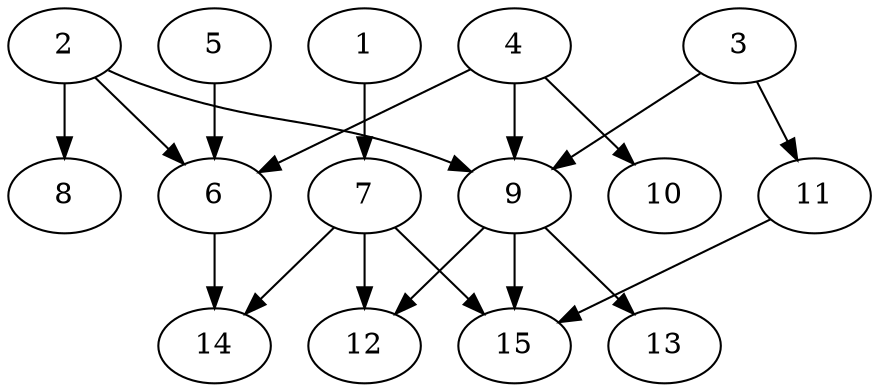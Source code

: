 // DAG automatically generated by daggen at Thu Oct  3 13:59:27 2019
// ./daggen --dot -n 15 --ccr 0.4 --fat 0.7 --regular 0.9 --density 0.5 --mindata 5242880 --maxdata 52428800 
digraph G {
  1 [size="111275520", alpha="0.12", expect_size="44510208"] 
  1 -> 7 [size ="44510208"]
  2 [size="50373120", alpha="0.03", expect_size="20149248"] 
  2 -> 6 [size ="20149248"]
  2 -> 8 [size ="20149248"]
  2 -> 9 [size ="20149248"]
  3 [size="22159360", alpha="0.14", expect_size="8863744"] 
  3 -> 9 [size ="8863744"]
  3 -> 11 [size ="8863744"]
  4 [size="117824000", alpha="0.07", expect_size="47129600"] 
  4 -> 6 [size ="47129600"]
  4 -> 9 [size ="47129600"]
  4 -> 10 [size ="47129600"]
  5 [size="106872320", alpha="0.04", expect_size="42748928"] 
  5 -> 6 [size ="42748928"]
  6 [size="16616960", alpha="0.11", expect_size="6646784"] 
  6 -> 14 [size ="6646784"]
  7 [size="44876800", alpha="0.03", expect_size="17950720"] 
  7 -> 12 [size ="17950720"]
  7 -> 14 [size ="17950720"]
  7 -> 15 [size ="17950720"]
  8 [size="68828160", alpha="0.06", expect_size="27531264"] 
  9 [size="85706240", alpha="0.13", expect_size="34282496"] 
  9 -> 12 [size ="34282496"]
  9 -> 13 [size ="34282496"]
  9 -> 15 [size ="34282496"]
  10 [size="102988800", alpha="0.08", expect_size="41195520"] 
  11 [size="47352320", alpha="0.15", expect_size="18940928"] 
  11 -> 15 [size ="18940928"]
  12 [size="116915200", alpha="0.13", expect_size="46766080"] 
  13 [size="16806400", alpha="0.08", expect_size="6722560"] 
  14 [size="100743680", alpha="0.13", expect_size="40297472"] 
  15 [size="25815040", alpha="0.16", expect_size="10326016"] 
}
